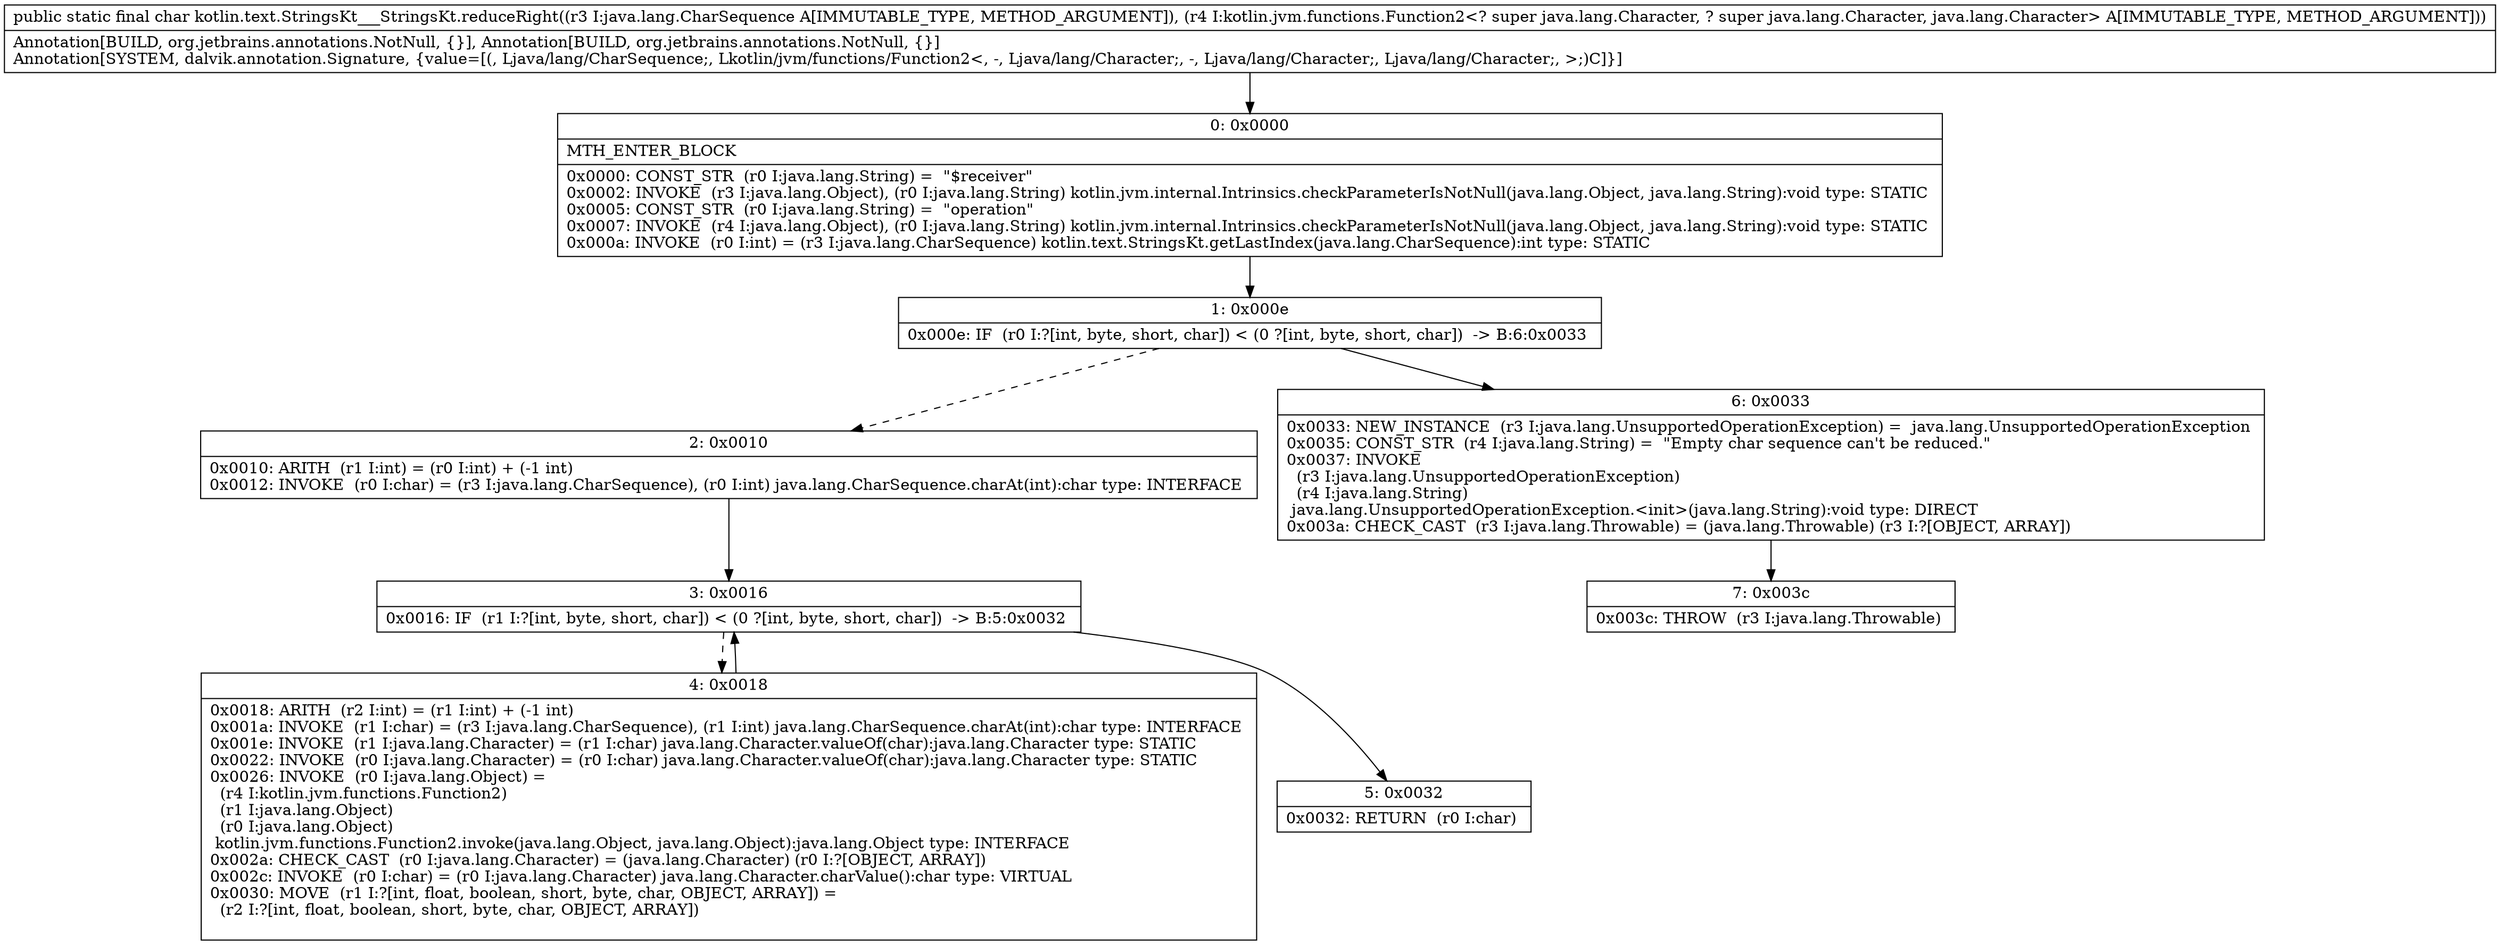 digraph "CFG forkotlin.text.StringsKt___StringsKt.reduceRight(Ljava\/lang\/CharSequence;Lkotlin\/jvm\/functions\/Function2;)C" {
Node_0 [shape=record,label="{0\:\ 0x0000|MTH_ENTER_BLOCK\l|0x0000: CONST_STR  (r0 I:java.lang.String) =  \"$receiver\" \l0x0002: INVOKE  (r3 I:java.lang.Object), (r0 I:java.lang.String) kotlin.jvm.internal.Intrinsics.checkParameterIsNotNull(java.lang.Object, java.lang.String):void type: STATIC \l0x0005: CONST_STR  (r0 I:java.lang.String) =  \"operation\" \l0x0007: INVOKE  (r4 I:java.lang.Object), (r0 I:java.lang.String) kotlin.jvm.internal.Intrinsics.checkParameterIsNotNull(java.lang.Object, java.lang.String):void type: STATIC \l0x000a: INVOKE  (r0 I:int) = (r3 I:java.lang.CharSequence) kotlin.text.StringsKt.getLastIndex(java.lang.CharSequence):int type: STATIC \l}"];
Node_1 [shape=record,label="{1\:\ 0x000e|0x000e: IF  (r0 I:?[int, byte, short, char]) \< (0 ?[int, byte, short, char])  \-\> B:6:0x0033 \l}"];
Node_2 [shape=record,label="{2\:\ 0x0010|0x0010: ARITH  (r1 I:int) = (r0 I:int) + (\-1 int) \l0x0012: INVOKE  (r0 I:char) = (r3 I:java.lang.CharSequence), (r0 I:int) java.lang.CharSequence.charAt(int):char type: INTERFACE \l}"];
Node_3 [shape=record,label="{3\:\ 0x0016|0x0016: IF  (r1 I:?[int, byte, short, char]) \< (0 ?[int, byte, short, char])  \-\> B:5:0x0032 \l}"];
Node_4 [shape=record,label="{4\:\ 0x0018|0x0018: ARITH  (r2 I:int) = (r1 I:int) + (\-1 int) \l0x001a: INVOKE  (r1 I:char) = (r3 I:java.lang.CharSequence), (r1 I:int) java.lang.CharSequence.charAt(int):char type: INTERFACE \l0x001e: INVOKE  (r1 I:java.lang.Character) = (r1 I:char) java.lang.Character.valueOf(char):java.lang.Character type: STATIC \l0x0022: INVOKE  (r0 I:java.lang.Character) = (r0 I:char) java.lang.Character.valueOf(char):java.lang.Character type: STATIC \l0x0026: INVOKE  (r0 I:java.lang.Object) = \l  (r4 I:kotlin.jvm.functions.Function2)\l  (r1 I:java.lang.Object)\l  (r0 I:java.lang.Object)\l kotlin.jvm.functions.Function2.invoke(java.lang.Object, java.lang.Object):java.lang.Object type: INTERFACE \l0x002a: CHECK_CAST  (r0 I:java.lang.Character) = (java.lang.Character) (r0 I:?[OBJECT, ARRAY]) \l0x002c: INVOKE  (r0 I:char) = (r0 I:java.lang.Character) java.lang.Character.charValue():char type: VIRTUAL \l0x0030: MOVE  (r1 I:?[int, float, boolean, short, byte, char, OBJECT, ARRAY]) = \l  (r2 I:?[int, float, boolean, short, byte, char, OBJECT, ARRAY])\l \l}"];
Node_5 [shape=record,label="{5\:\ 0x0032|0x0032: RETURN  (r0 I:char) \l}"];
Node_6 [shape=record,label="{6\:\ 0x0033|0x0033: NEW_INSTANCE  (r3 I:java.lang.UnsupportedOperationException) =  java.lang.UnsupportedOperationException \l0x0035: CONST_STR  (r4 I:java.lang.String) =  \"Empty char sequence can't be reduced.\" \l0x0037: INVOKE  \l  (r3 I:java.lang.UnsupportedOperationException)\l  (r4 I:java.lang.String)\l java.lang.UnsupportedOperationException.\<init\>(java.lang.String):void type: DIRECT \l0x003a: CHECK_CAST  (r3 I:java.lang.Throwable) = (java.lang.Throwable) (r3 I:?[OBJECT, ARRAY]) \l}"];
Node_7 [shape=record,label="{7\:\ 0x003c|0x003c: THROW  (r3 I:java.lang.Throwable) \l}"];
MethodNode[shape=record,label="{public static final char kotlin.text.StringsKt___StringsKt.reduceRight((r3 I:java.lang.CharSequence A[IMMUTABLE_TYPE, METHOD_ARGUMENT]), (r4 I:kotlin.jvm.functions.Function2\<? super java.lang.Character, ? super java.lang.Character, java.lang.Character\> A[IMMUTABLE_TYPE, METHOD_ARGUMENT]))  | Annotation[BUILD, org.jetbrains.annotations.NotNull, \{\}], Annotation[BUILD, org.jetbrains.annotations.NotNull, \{\}]\lAnnotation[SYSTEM, dalvik.annotation.Signature, \{value=[(, Ljava\/lang\/CharSequence;, Lkotlin\/jvm\/functions\/Function2\<, \-, Ljava\/lang\/Character;, \-, Ljava\/lang\/Character;, Ljava\/lang\/Character;, \>;)C]\}]\l}"];
MethodNode -> Node_0;
Node_0 -> Node_1;
Node_1 -> Node_2[style=dashed];
Node_1 -> Node_6;
Node_2 -> Node_3;
Node_3 -> Node_4[style=dashed];
Node_3 -> Node_5;
Node_4 -> Node_3;
Node_6 -> Node_7;
}

